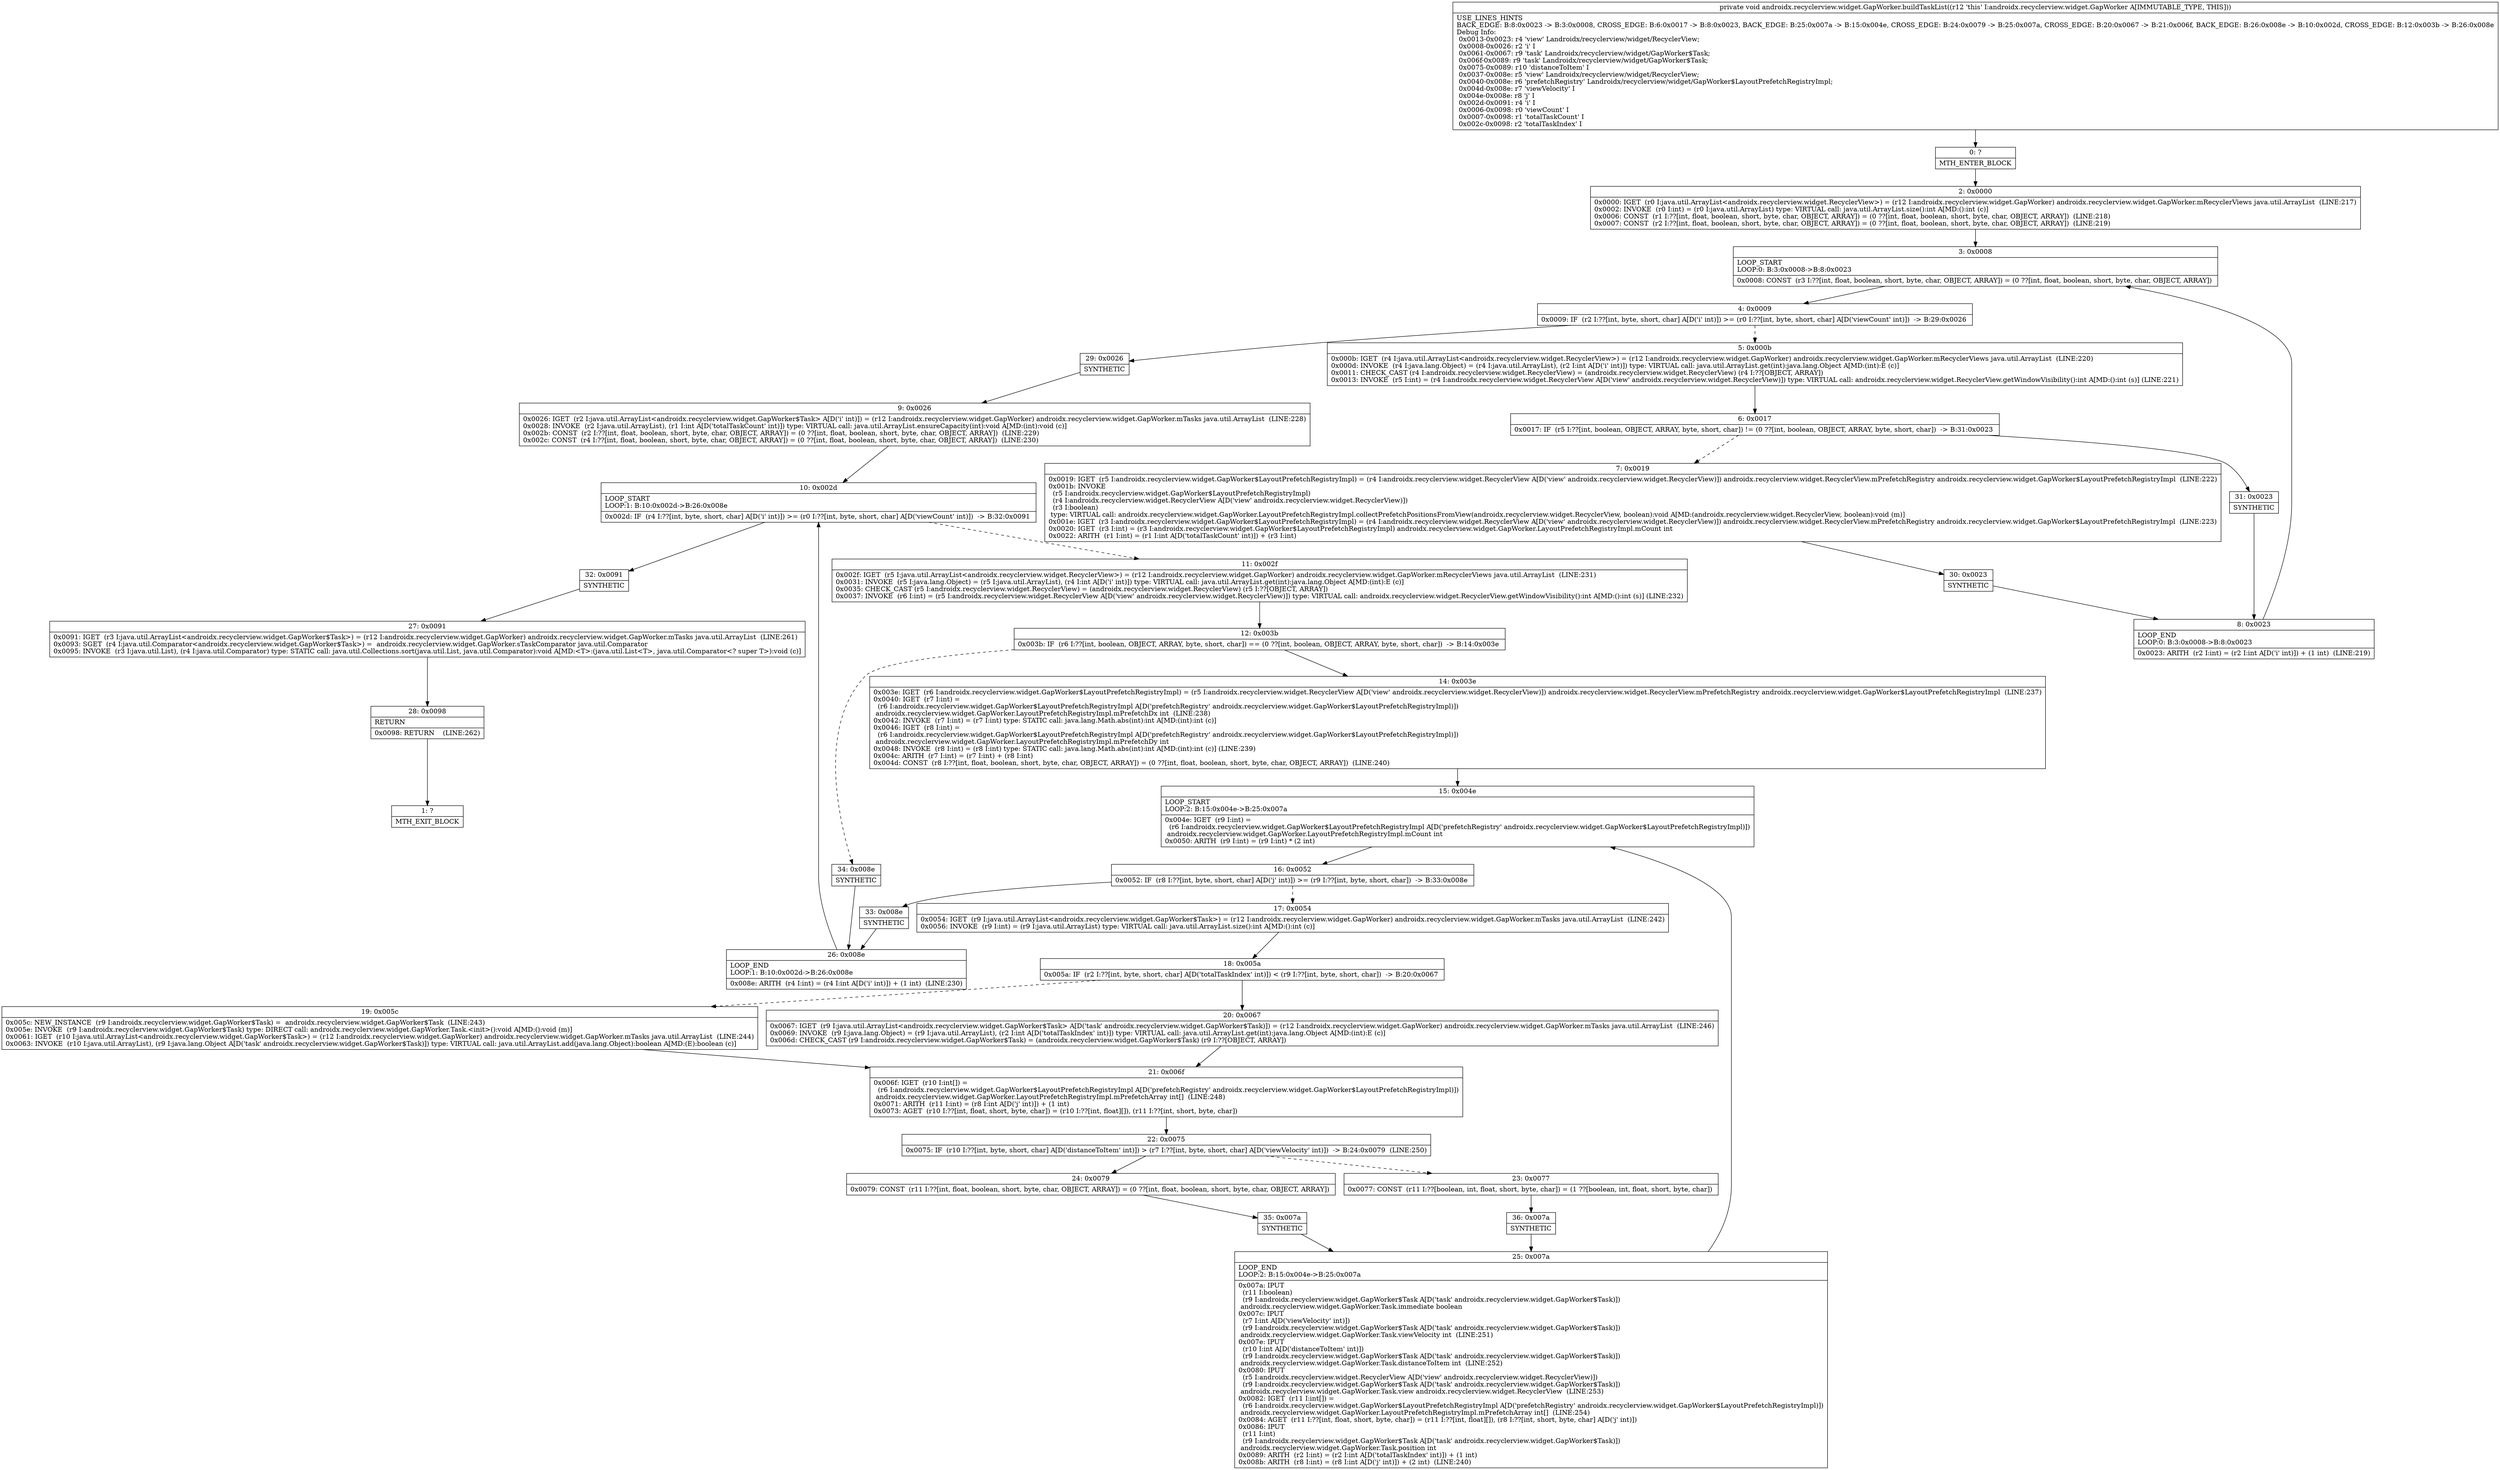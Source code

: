 digraph "CFG forandroidx.recyclerview.widget.GapWorker.buildTaskList()V" {
Node_0 [shape=record,label="{0\:\ ?|MTH_ENTER_BLOCK\l}"];
Node_2 [shape=record,label="{2\:\ 0x0000|0x0000: IGET  (r0 I:java.util.ArrayList\<androidx.recyclerview.widget.RecyclerView\>) = (r12 I:androidx.recyclerview.widget.GapWorker) androidx.recyclerview.widget.GapWorker.mRecyclerViews java.util.ArrayList  (LINE:217)\l0x0002: INVOKE  (r0 I:int) = (r0 I:java.util.ArrayList) type: VIRTUAL call: java.util.ArrayList.size():int A[MD:():int (c)]\l0x0006: CONST  (r1 I:??[int, float, boolean, short, byte, char, OBJECT, ARRAY]) = (0 ??[int, float, boolean, short, byte, char, OBJECT, ARRAY])  (LINE:218)\l0x0007: CONST  (r2 I:??[int, float, boolean, short, byte, char, OBJECT, ARRAY]) = (0 ??[int, float, boolean, short, byte, char, OBJECT, ARRAY])  (LINE:219)\l}"];
Node_3 [shape=record,label="{3\:\ 0x0008|LOOP_START\lLOOP:0: B:3:0x0008\-\>B:8:0x0023\l|0x0008: CONST  (r3 I:??[int, float, boolean, short, byte, char, OBJECT, ARRAY]) = (0 ??[int, float, boolean, short, byte, char, OBJECT, ARRAY]) \l}"];
Node_4 [shape=record,label="{4\:\ 0x0009|0x0009: IF  (r2 I:??[int, byte, short, char] A[D('i' int)]) \>= (r0 I:??[int, byte, short, char] A[D('viewCount' int)])  \-\> B:29:0x0026 \l}"];
Node_5 [shape=record,label="{5\:\ 0x000b|0x000b: IGET  (r4 I:java.util.ArrayList\<androidx.recyclerview.widget.RecyclerView\>) = (r12 I:androidx.recyclerview.widget.GapWorker) androidx.recyclerview.widget.GapWorker.mRecyclerViews java.util.ArrayList  (LINE:220)\l0x000d: INVOKE  (r4 I:java.lang.Object) = (r4 I:java.util.ArrayList), (r2 I:int A[D('i' int)]) type: VIRTUAL call: java.util.ArrayList.get(int):java.lang.Object A[MD:(int):E (c)]\l0x0011: CHECK_CAST (r4 I:androidx.recyclerview.widget.RecyclerView) = (androidx.recyclerview.widget.RecyclerView) (r4 I:??[OBJECT, ARRAY]) \l0x0013: INVOKE  (r5 I:int) = (r4 I:androidx.recyclerview.widget.RecyclerView A[D('view' androidx.recyclerview.widget.RecyclerView)]) type: VIRTUAL call: androidx.recyclerview.widget.RecyclerView.getWindowVisibility():int A[MD:():int (s)] (LINE:221)\l}"];
Node_6 [shape=record,label="{6\:\ 0x0017|0x0017: IF  (r5 I:??[int, boolean, OBJECT, ARRAY, byte, short, char]) != (0 ??[int, boolean, OBJECT, ARRAY, byte, short, char])  \-\> B:31:0x0023 \l}"];
Node_7 [shape=record,label="{7\:\ 0x0019|0x0019: IGET  (r5 I:androidx.recyclerview.widget.GapWorker$LayoutPrefetchRegistryImpl) = (r4 I:androidx.recyclerview.widget.RecyclerView A[D('view' androidx.recyclerview.widget.RecyclerView)]) androidx.recyclerview.widget.RecyclerView.mPrefetchRegistry androidx.recyclerview.widget.GapWorker$LayoutPrefetchRegistryImpl  (LINE:222)\l0x001b: INVOKE  \l  (r5 I:androidx.recyclerview.widget.GapWorker$LayoutPrefetchRegistryImpl)\l  (r4 I:androidx.recyclerview.widget.RecyclerView A[D('view' androidx.recyclerview.widget.RecyclerView)])\l  (r3 I:boolean)\l type: VIRTUAL call: androidx.recyclerview.widget.GapWorker.LayoutPrefetchRegistryImpl.collectPrefetchPositionsFromView(androidx.recyclerview.widget.RecyclerView, boolean):void A[MD:(androidx.recyclerview.widget.RecyclerView, boolean):void (m)]\l0x001e: IGET  (r3 I:androidx.recyclerview.widget.GapWorker$LayoutPrefetchRegistryImpl) = (r4 I:androidx.recyclerview.widget.RecyclerView A[D('view' androidx.recyclerview.widget.RecyclerView)]) androidx.recyclerview.widget.RecyclerView.mPrefetchRegistry androidx.recyclerview.widget.GapWorker$LayoutPrefetchRegistryImpl  (LINE:223)\l0x0020: IGET  (r3 I:int) = (r3 I:androidx.recyclerview.widget.GapWorker$LayoutPrefetchRegistryImpl) androidx.recyclerview.widget.GapWorker.LayoutPrefetchRegistryImpl.mCount int \l0x0022: ARITH  (r1 I:int) = (r1 I:int A[D('totalTaskCount' int)]) + (r3 I:int) \l}"];
Node_30 [shape=record,label="{30\:\ 0x0023|SYNTHETIC\l}"];
Node_8 [shape=record,label="{8\:\ 0x0023|LOOP_END\lLOOP:0: B:3:0x0008\-\>B:8:0x0023\l|0x0023: ARITH  (r2 I:int) = (r2 I:int A[D('i' int)]) + (1 int)  (LINE:219)\l}"];
Node_31 [shape=record,label="{31\:\ 0x0023|SYNTHETIC\l}"];
Node_29 [shape=record,label="{29\:\ 0x0026|SYNTHETIC\l}"];
Node_9 [shape=record,label="{9\:\ 0x0026|0x0026: IGET  (r2 I:java.util.ArrayList\<androidx.recyclerview.widget.GapWorker$Task\> A[D('i' int)]) = (r12 I:androidx.recyclerview.widget.GapWorker) androidx.recyclerview.widget.GapWorker.mTasks java.util.ArrayList  (LINE:228)\l0x0028: INVOKE  (r2 I:java.util.ArrayList), (r1 I:int A[D('totalTaskCount' int)]) type: VIRTUAL call: java.util.ArrayList.ensureCapacity(int):void A[MD:(int):void (c)]\l0x002b: CONST  (r2 I:??[int, float, boolean, short, byte, char, OBJECT, ARRAY]) = (0 ??[int, float, boolean, short, byte, char, OBJECT, ARRAY])  (LINE:229)\l0x002c: CONST  (r4 I:??[int, float, boolean, short, byte, char, OBJECT, ARRAY]) = (0 ??[int, float, boolean, short, byte, char, OBJECT, ARRAY])  (LINE:230)\l}"];
Node_10 [shape=record,label="{10\:\ 0x002d|LOOP_START\lLOOP:1: B:10:0x002d\-\>B:26:0x008e\l|0x002d: IF  (r4 I:??[int, byte, short, char] A[D('i' int)]) \>= (r0 I:??[int, byte, short, char] A[D('viewCount' int)])  \-\> B:32:0x0091 \l}"];
Node_11 [shape=record,label="{11\:\ 0x002f|0x002f: IGET  (r5 I:java.util.ArrayList\<androidx.recyclerview.widget.RecyclerView\>) = (r12 I:androidx.recyclerview.widget.GapWorker) androidx.recyclerview.widget.GapWorker.mRecyclerViews java.util.ArrayList  (LINE:231)\l0x0031: INVOKE  (r5 I:java.lang.Object) = (r5 I:java.util.ArrayList), (r4 I:int A[D('i' int)]) type: VIRTUAL call: java.util.ArrayList.get(int):java.lang.Object A[MD:(int):E (c)]\l0x0035: CHECK_CAST (r5 I:androidx.recyclerview.widget.RecyclerView) = (androidx.recyclerview.widget.RecyclerView) (r5 I:??[OBJECT, ARRAY]) \l0x0037: INVOKE  (r6 I:int) = (r5 I:androidx.recyclerview.widget.RecyclerView A[D('view' androidx.recyclerview.widget.RecyclerView)]) type: VIRTUAL call: androidx.recyclerview.widget.RecyclerView.getWindowVisibility():int A[MD:():int (s)] (LINE:232)\l}"];
Node_12 [shape=record,label="{12\:\ 0x003b|0x003b: IF  (r6 I:??[int, boolean, OBJECT, ARRAY, byte, short, char]) == (0 ??[int, boolean, OBJECT, ARRAY, byte, short, char])  \-\> B:14:0x003e \l}"];
Node_14 [shape=record,label="{14\:\ 0x003e|0x003e: IGET  (r6 I:androidx.recyclerview.widget.GapWorker$LayoutPrefetchRegistryImpl) = (r5 I:androidx.recyclerview.widget.RecyclerView A[D('view' androidx.recyclerview.widget.RecyclerView)]) androidx.recyclerview.widget.RecyclerView.mPrefetchRegistry androidx.recyclerview.widget.GapWorker$LayoutPrefetchRegistryImpl  (LINE:237)\l0x0040: IGET  (r7 I:int) = \l  (r6 I:androidx.recyclerview.widget.GapWorker$LayoutPrefetchRegistryImpl A[D('prefetchRegistry' androidx.recyclerview.widget.GapWorker$LayoutPrefetchRegistryImpl)])\l androidx.recyclerview.widget.GapWorker.LayoutPrefetchRegistryImpl.mPrefetchDx int  (LINE:238)\l0x0042: INVOKE  (r7 I:int) = (r7 I:int) type: STATIC call: java.lang.Math.abs(int):int A[MD:(int):int (c)]\l0x0046: IGET  (r8 I:int) = \l  (r6 I:androidx.recyclerview.widget.GapWorker$LayoutPrefetchRegistryImpl A[D('prefetchRegistry' androidx.recyclerview.widget.GapWorker$LayoutPrefetchRegistryImpl)])\l androidx.recyclerview.widget.GapWorker.LayoutPrefetchRegistryImpl.mPrefetchDy int \l0x0048: INVOKE  (r8 I:int) = (r8 I:int) type: STATIC call: java.lang.Math.abs(int):int A[MD:(int):int (c)] (LINE:239)\l0x004c: ARITH  (r7 I:int) = (r7 I:int) + (r8 I:int) \l0x004d: CONST  (r8 I:??[int, float, boolean, short, byte, char, OBJECT, ARRAY]) = (0 ??[int, float, boolean, short, byte, char, OBJECT, ARRAY])  (LINE:240)\l}"];
Node_15 [shape=record,label="{15\:\ 0x004e|LOOP_START\lLOOP:2: B:15:0x004e\-\>B:25:0x007a\l|0x004e: IGET  (r9 I:int) = \l  (r6 I:androidx.recyclerview.widget.GapWorker$LayoutPrefetchRegistryImpl A[D('prefetchRegistry' androidx.recyclerview.widget.GapWorker$LayoutPrefetchRegistryImpl)])\l androidx.recyclerview.widget.GapWorker.LayoutPrefetchRegistryImpl.mCount int \l0x0050: ARITH  (r9 I:int) = (r9 I:int) * (2 int) \l}"];
Node_16 [shape=record,label="{16\:\ 0x0052|0x0052: IF  (r8 I:??[int, byte, short, char] A[D('j' int)]) \>= (r9 I:??[int, byte, short, char])  \-\> B:33:0x008e \l}"];
Node_17 [shape=record,label="{17\:\ 0x0054|0x0054: IGET  (r9 I:java.util.ArrayList\<androidx.recyclerview.widget.GapWorker$Task\>) = (r12 I:androidx.recyclerview.widget.GapWorker) androidx.recyclerview.widget.GapWorker.mTasks java.util.ArrayList  (LINE:242)\l0x0056: INVOKE  (r9 I:int) = (r9 I:java.util.ArrayList) type: VIRTUAL call: java.util.ArrayList.size():int A[MD:():int (c)]\l}"];
Node_18 [shape=record,label="{18\:\ 0x005a|0x005a: IF  (r2 I:??[int, byte, short, char] A[D('totalTaskIndex' int)]) \< (r9 I:??[int, byte, short, char])  \-\> B:20:0x0067 \l}"];
Node_19 [shape=record,label="{19\:\ 0x005c|0x005c: NEW_INSTANCE  (r9 I:androidx.recyclerview.widget.GapWorker$Task) =  androidx.recyclerview.widget.GapWorker$Task  (LINE:243)\l0x005e: INVOKE  (r9 I:androidx.recyclerview.widget.GapWorker$Task) type: DIRECT call: androidx.recyclerview.widget.GapWorker.Task.\<init\>():void A[MD:():void (m)]\l0x0061: IGET  (r10 I:java.util.ArrayList\<androidx.recyclerview.widget.GapWorker$Task\>) = (r12 I:androidx.recyclerview.widget.GapWorker) androidx.recyclerview.widget.GapWorker.mTasks java.util.ArrayList  (LINE:244)\l0x0063: INVOKE  (r10 I:java.util.ArrayList), (r9 I:java.lang.Object A[D('task' androidx.recyclerview.widget.GapWorker$Task)]) type: VIRTUAL call: java.util.ArrayList.add(java.lang.Object):boolean A[MD:(E):boolean (c)]\l}"];
Node_21 [shape=record,label="{21\:\ 0x006f|0x006f: IGET  (r10 I:int[]) = \l  (r6 I:androidx.recyclerview.widget.GapWorker$LayoutPrefetchRegistryImpl A[D('prefetchRegistry' androidx.recyclerview.widget.GapWorker$LayoutPrefetchRegistryImpl)])\l androidx.recyclerview.widget.GapWorker.LayoutPrefetchRegistryImpl.mPrefetchArray int[]  (LINE:248)\l0x0071: ARITH  (r11 I:int) = (r8 I:int A[D('j' int)]) + (1 int) \l0x0073: AGET  (r10 I:??[int, float, short, byte, char]) = (r10 I:??[int, float][]), (r11 I:??[int, short, byte, char]) \l}"];
Node_22 [shape=record,label="{22\:\ 0x0075|0x0075: IF  (r10 I:??[int, byte, short, char] A[D('distanceToItem' int)]) \> (r7 I:??[int, byte, short, char] A[D('viewVelocity' int)])  \-\> B:24:0x0079  (LINE:250)\l}"];
Node_23 [shape=record,label="{23\:\ 0x0077|0x0077: CONST  (r11 I:??[boolean, int, float, short, byte, char]) = (1 ??[boolean, int, float, short, byte, char]) \l}"];
Node_36 [shape=record,label="{36\:\ 0x007a|SYNTHETIC\l}"];
Node_25 [shape=record,label="{25\:\ 0x007a|LOOP_END\lLOOP:2: B:15:0x004e\-\>B:25:0x007a\l|0x007a: IPUT  \l  (r11 I:boolean)\l  (r9 I:androidx.recyclerview.widget.GapWorker$Task A[D('task' androidx.recyclerview.widget.GapWorker$Task)])\l androidx.recyclerview.widget.GapWorker.Task.immediate boolean \l0x007c: IPUT  \l  (r7 I:int A[D('viewVelocity' int)])\l  (r9 I:androidx.recyclerview.widget.GapWorker$Task A[D('task' androidx.recyclerview.widget.GapWorker$Task)])\l androidx.recyclerview.widget.GapWorker.Task.viewVelocity int  (LINE:251)\l0x007e: IPUT  \l  (r10 I:int A[D('distanceToItem' int)])\l  (r9 I:androidx.recyclerview.widget.GapWorker$Task A[D('task' androidx.recyclerview.widget.GapWorker$Task)])\l androidx.recyclerview.widget.GapWorker.Task.distanceToItem int  (LINE:252)\l0x0080: IPUT  \l  (r5 I:androidx.recyclerview.widget.RecyclerView A[D('view' androidx.recyclerview.widget.RecyclerView)])\l  (r9 I:androidx.recyclerview.widget.GapWorker$Task A[D('task' androidx.recyclerview.widget.GapWorker$Task)])\l androidx.recyclerview.widget.GapWorker.Task.view androidx.recyclerview.widget.RecyclerView  (LINE:253)\l0x0082: IGET  (r11 I:int[]) = \l  (r6 I:androidx.recyclerview.widget.GapWorker$LayoutPrefetchRegistryImpl A[D('prefetchRegistry' androidx.recyclerview.widget.GapWorker$LayoutPrefetchRegistryImpl)])\l androidx.recyclerview.widget.GapWorker.LayoutPrefetchRegistryImpl.mPrefetchArray int[]  (LINE:254)\l0x0084: AGET  (r11 I:??[int, float, short, byte, char]) = (r11 I:??[int, float][]), (r8 I:??[int, short, byte, char] A[D('j' int)]) \l0x0086: IPUT  \l  (r11 I:int)\l  (r9 I:androidx.recyclerview.widget.GapWorker$Task A[D('task' androidx.recyclerview.widget.GapWorker$Task)])\l androidx.recyclerview.widget.GapWorker.Task.position int \l0x0089: ARITH  (r2 I:int) = (r2 I:int A[D('totalTaskIndex' int)]) + (1 int) \l0x008b: ARITH  (r8 I:int) = (r8 I:int A[D('j' int)]) + (2 int)  (LINE:240)\l}"];
Node_24 [shape=record,label="{24\:\ 0x0079|0x0079: CONST  (r11 I:??[int, float, boolean, short, byte, char, OBJECT, ARRAY]) = (0 ??[int, float, boolean, short, byte, char, OBJECT, ARRAY]) \l}"];
Node_35 [shape=record,label="{35\:\ 0x007a|SYNTHETIC\l}"];
Node_20 [shape=record,label="{20\:\ 0x0067|0x0067: IGET  (r9 I:java.util.ArrayList\<androidx.recyclerview.widget.GapWorker$Task\> A[D('task' androidx.recyclerview.widget.GapWorker$Task)]) = (r12 I:androidx.recyclerview.widget.GapWorker) androidx.recyclerview.widget.GapWorker.mTasks java.util.ArrayList  (LINE:246)\l0x0069: INVOKE  (r9 I:java.lang.Object) = (r9 I:java.util.ArrayList), (r2 I:int A[D('totalTaskIndex' int)]) type: VIRTUAL call: java.util.ArrayList.get(int):java.lang.Object A[MD:(int):E (c)]\l0x006d: CHECK_CAST (r9 I:androidx.recyclerview.widget.GapWorker$Task) = (androidx.recyclerview.widget.GapWorker$Task) (r9 I:??[OBJECT, ARRAY]) \l}"];
Node_33 [shape=record,label="{33\:\ 0x008e|SYNTHETIC\l}"];
Node_26 [shape=record,label="{26\:\ 0x008e|LOOP_END\lLOOP:1: B:10:0x002d\-\>B:26:0x008e\l|0x008e: ARITH  (r4 I:int) = (r4 I:int A[D('i' int)]) + (1 int)  (LINE:230)\l}"];
Node_34 [shape=record,label="{34\:\ 0x008e|SYNTHETIC\l}"];
Node_32 [shape=record,label="{32\:\ 0x0091|SYNTHETIC\l}"];
Node_27 [shape=record,label="{27\:\ 0x0091|0x0091: IGET  (r3 I:java.util.ArrayList\<androidx.recyclerview.widget.GapWorker$Task\>) = (r12 I:androidx.recyclerview.widget.GapWorker) androidx.recyclerview.widget.GapWorker.mTasks java.util.ArrayList  (LINE:261)\l0x0093: SGET  (r4 I:java.util.Comparator\<androidx.recyclerview.widget.GapWorker$Task\>) =  androidx.recyclerview.widget.GapWorker.sTaskComparator java.util.Comparator \l0x0095: INVOKE  (r3 I:java.util.List), (r4 I:java.util.Comparator) type: STATIC call: java.util.Collections.sort(java.util.List, java.util.Comparator):void A[MD:\<T\>:(java.util.List\<T\>, java.util.Comparator\<? super T\>):void (c)]\l}"];
Node_28 [shape=record,label="{28\:\ 0x0098|RETURN\l|0x0098: RETURN    (LINE:262)\l}"];
Node_1 [shape=record,label="{1\:\ ?|MTH_EXIT_BLOCK\l}"];
MethodNode[shape=record,label="{private void androidx.recyclerview.widget.GapWorker.buildTaskList((r12 'this' I:androidx.recyclerview.widget.GapWorker A[IMMUTABLE_TYPE, THIS]))  | USE_LINES_HINTS\lBACK_EDGE: B:8:0x0023 \-\> B:3:0x0008, CROSS_EDGE: B:6:0x0017 \-\> B:8:0x0023, BACK_EDGE: B:25:0x007a \-\> B:15:0x004e, CROSS_EDGE: B:24:0x0079 \-\> B:25:0x007a, CROSS_EDGE: B:20:0x0067 \-\> B:21:0x006f, BACK_EDGE: B:26:0x008e \-\> B:10:0x002d, CROSS_EDGE: B:12:0x003b \-\> B:26:0x008e\lDebug Info:\l  0x0013\-0x0023: r4 'view' Landroidx\/recyclerview\/widget\/RecyclerView;\l  0x0008\-0x0026: r2 'i' I\l  0x0061\-0x0067: r9 'task' Landroidx\/recyclerview\/widget\/GapWorker$Task;\l  0x006f\-0x0089: r9 'task' Landroidx\/recyclerview\/widget\/GapWorker$Task;\l  0x0075\-0x0089: r10 'distanceToItem' I\l  0x0037\-0x008e: r5 'view' Landroidx\/recyclerview\/widget\/RecyclerView;\l  0x0040\-0x008e: r6 'prefetchRegistry' Landroidx\/recyclerview\/widget\/GapWorker$LayoutPrefetchRegistryImpl;\l  0x004d\-0x008e: r7 'viewVelocity' I\l  0x004e\-0x008e: r8 'j' I\l  0x002d\-0x0091: r4 'i' I\l  0x0006\-0x0098: r0 'viewCount' I\l  0x0007\-0x0098: r1 'totalTaskCount' I\l  0x002c\-0x0098: r2 'totalTaskIndex' I\l}"];
MethodNode -> Node_0;Node_0 -> Node_2;
Node_2 -> Node_3;
Node_3 -> Node_4;
Node_4 -> Node_5[style=dashed];
Node_4 -> Node_29;
Node_5 -> Node_6;
Node_6 -> Node_7[style=dashed];
Node_6 -> Node_31;
Node_7 -> Node_30;
Node_30 -> Node_8;
Node_8 -> Node_3;
Node_31 -> Node_8;
Node_29 -> Node_9;
Node_9 -> Node_10;
Node_10 -> Node_11[style=dashed];
Node_10 -> Node_32;
Node_11 -> Node_12;
Node_12 -> Node_14;
Node_12 -> Node_34[style=dashed];
Node_14 -> Node_15;
Node_15 -> Node_16;
Node_16 -> Node_17[style=dashed];
Node_16 -> Node_33;
Node_17 -> Node_18;
Node_18 -> Node_19[style=dashed];
Node_18 -> Node_20;
Node_19 -> Node_21;
Node_21 -> Node_22;
Node_22 -> Node_23[style=dashed];
Node_22 -> Node_24;
Node_23 -> Node_36;
Node_36 -> Node_25;
Node_25 -> Node_15;
Node_24 -> Node_35;
Node_35 -> Node_25;
Node_20 -> Node_21;
Node_33 -> Node_26;
Node_26 -> Node_10;
Node_34 -> Node_26;
Node_32 -> Node_27;
Node_27 -> Node_28;
Node_28 -> Node_1;
}

